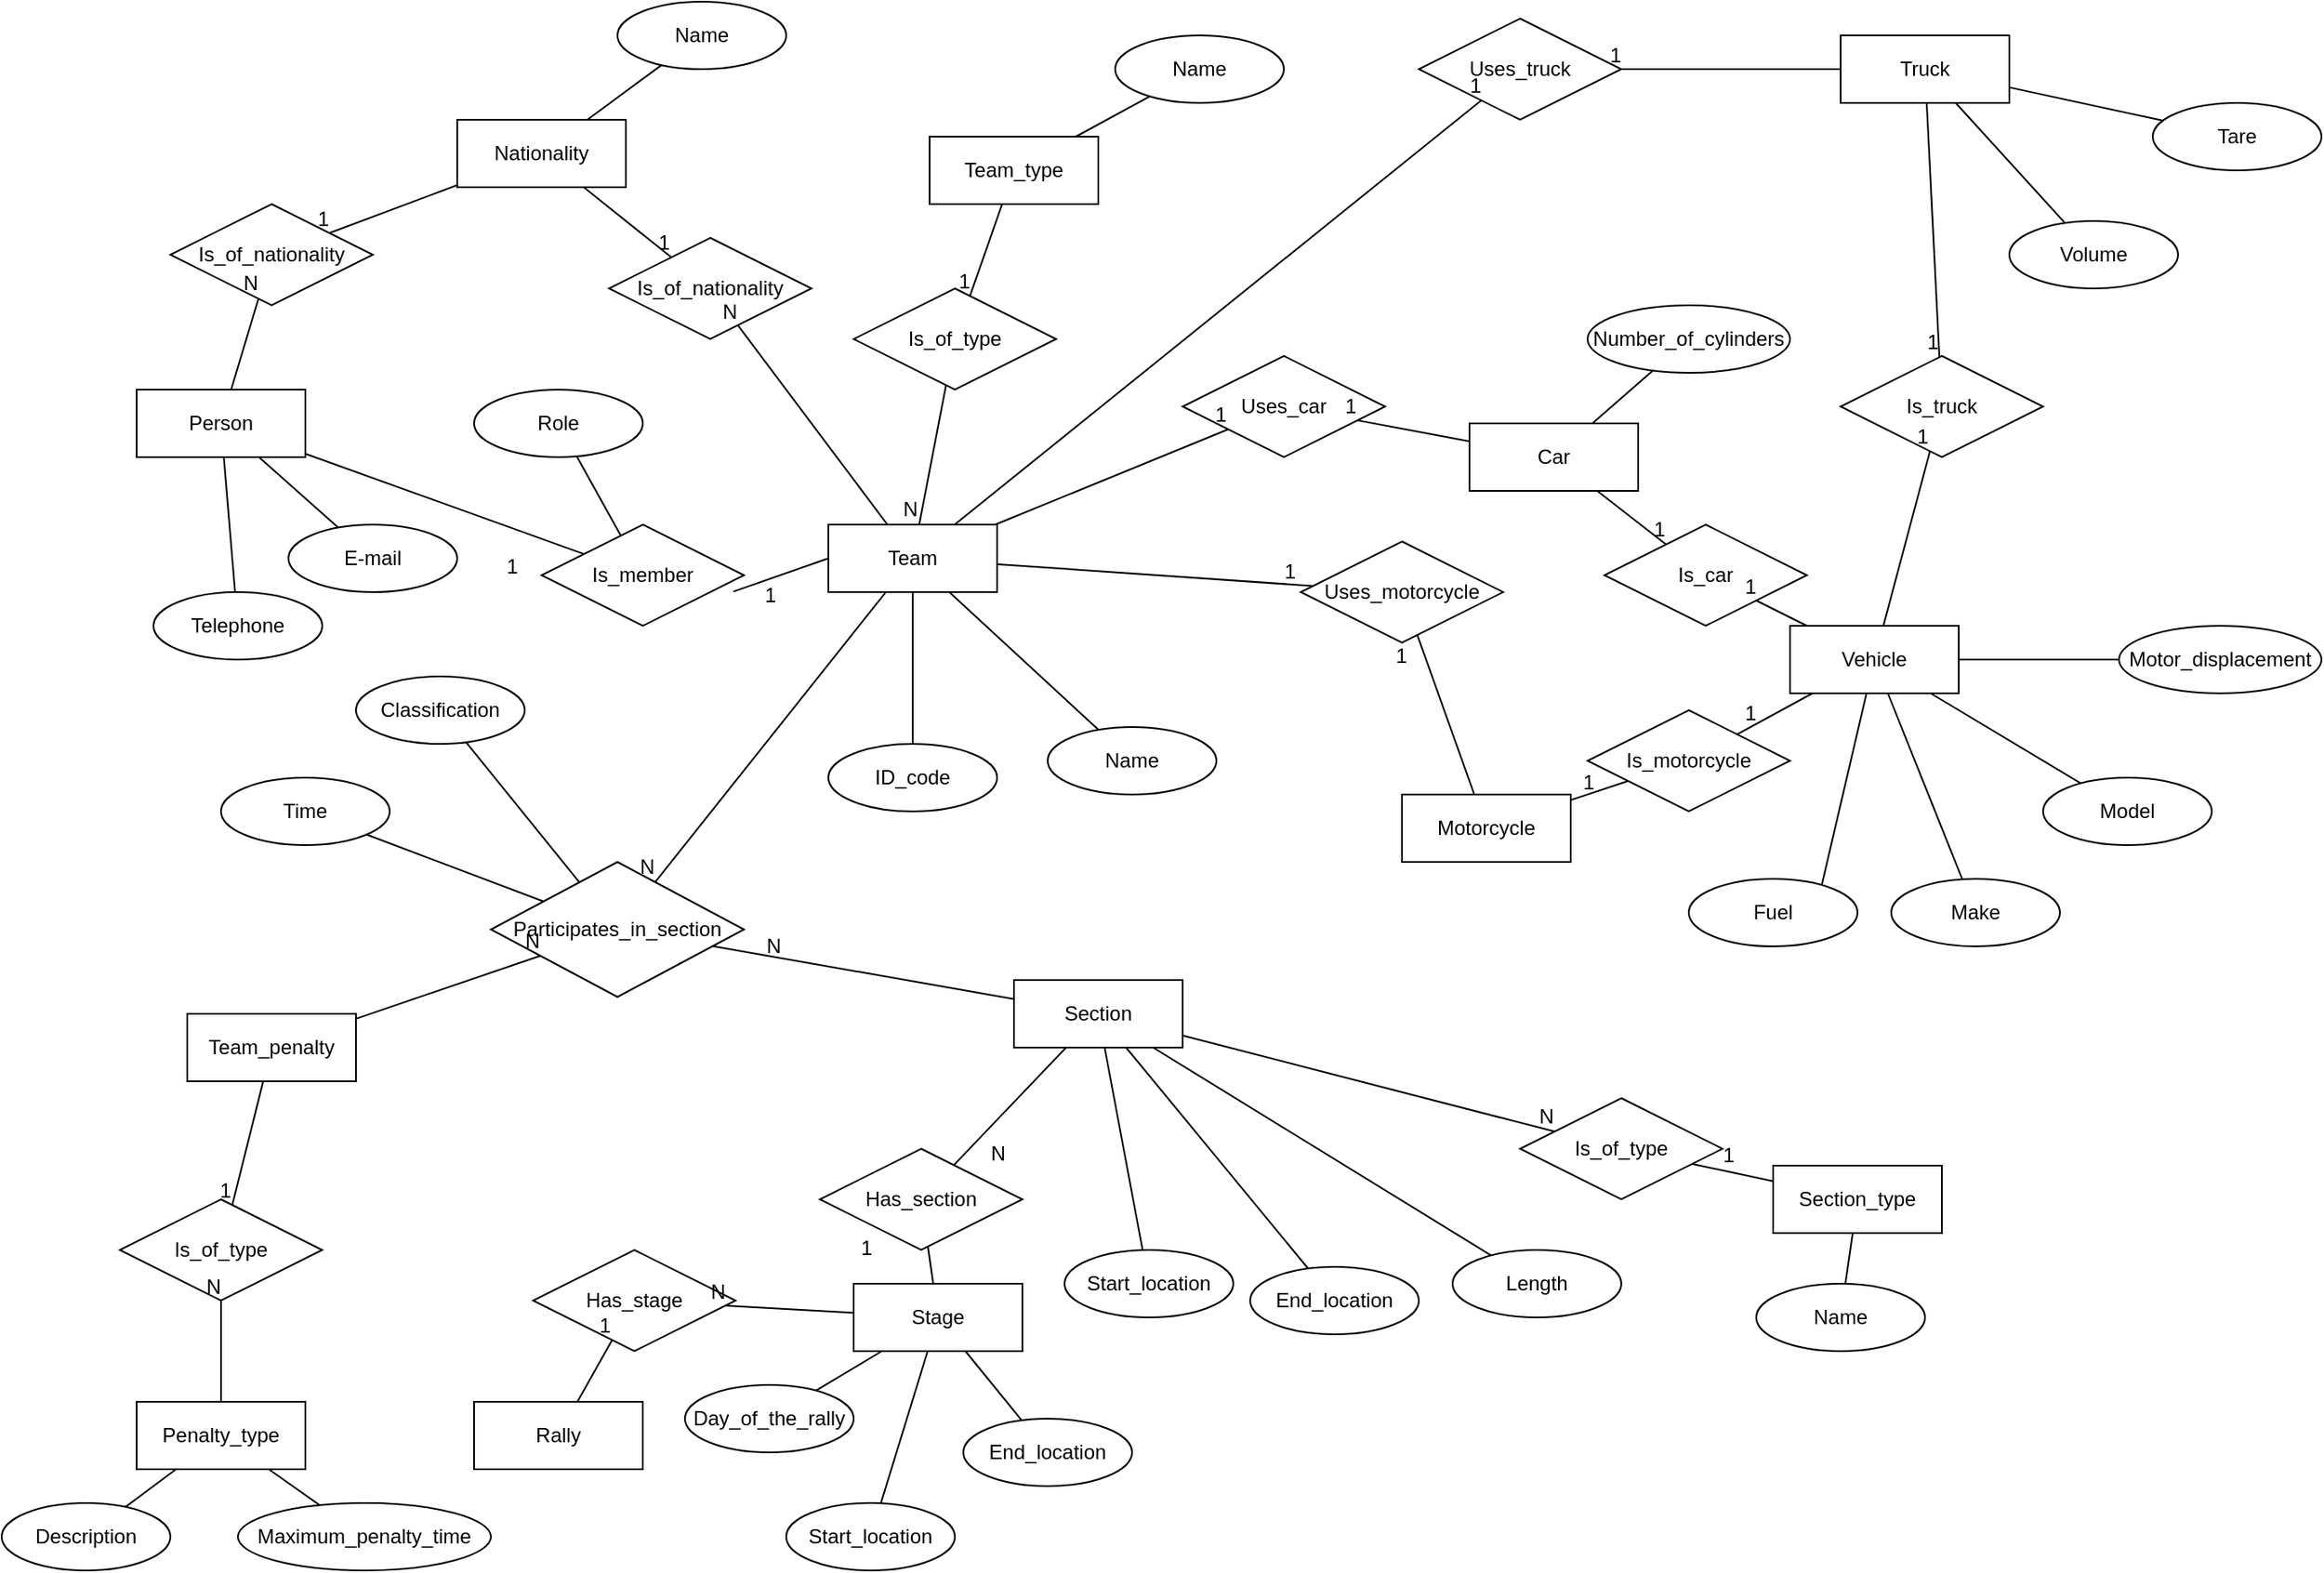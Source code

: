 <mxfile version="20.5.1" type="device"><diagram id="R2lEEEUBdFMjLlhIrx00" name="Page-1"><mxGraphModel dx="2196" dy="906" grid="1" gridSize="10" guides="1" tooltips="1" connect="1" arrows="1" fold="1" page="1" pageScale="1" pageWidth="850" pageHeight="1100" math="0" shadow="0" extFonts="Permanent Marker^https://fonts.googleapis.com/css?family=Permanent+Marker"><root><mxCell id="0"/><mxCell id="1" parent="0"/><mxCell id="WvbXsE4TF2cSyvyN0HHQ-4" value="Team" style="whiteSpace=wrap;html=1;align=center;" parent="1" vertex="1"><mxGeometry x="-360" y="350" width="100" height="40" as="geometry"/></mxCell><mxCell id="WvbXsE4TF2cSyvyN0HHQ-5" value="ID_code" style="ellipse;whiteSpace=wrap;html=1;align=center;" parent="1" vertex="1"><mxGeometry x="-360" y="480" width="100" height="40" as="geometry"/></mxCell><mxCell id="WvbXsE4TF2cSyvyN0HHQ-6" value="" style="endArrow=none;html=1;rounded=0;" parent="1" source="WvbXsE4TF2cSyvyN0HHQ-4" target="WvbXsE4TF2cSyvyN0HHQ-5" edge="1"><mxGeometry relative="1" as="geometry"><mxPoint x="-284.85" y="480" as="sourcePoint"/><mxPoint x="-429.997" y="590.903" as="targetPoint"/></mxGeometry></mxCell><mxCell id="WvbXsE4TF2cSyvyN0HHQ-7" value="Name" style="ellipse;whiteSpace=wrap;html=1;align=center;" parent="1" vertex="1"><mxGeometry x="-230" y="470" width="100" height="40" as="geometry"/></mxCell><mxCell id="WvbXsE4TF2cSyvyN0HHQ-9" value="" style="endArrow=none;html=1;rounded=0;" parent="1" source="WvbXsE4TF2cSyvyN0HHQ-4" target="WvbXsE4TF2cSyvyN0HHQ-7" edge="1"><mxGeometry relative="1" as="geometry"><mxPoint x="-94.85" y="530" as="sourcePoint"/><mxPoint x="65.15" y="530" as="targetPoint"/></mxGeometry></mxCell><mxCell id="WvbXsE4TF2cSyvyN0HHQ-20" value="Vehicle" style="whiteSpace=wrap;html=1;align=center;" parent="1" vertex="1"><mxGeometry x="210" y="410" width="100" height="40" as="geometry"/></mxCell><mxCell id="WvbXsE4TF2cSyvyN0HHQ-21" value="Make" style="ellipse;whiteSpace=wrap;html=1;align=center;" parent="1" vertex="1"><mxGeometry x="270" y="560" width="100" height="40" as="geometry"/></mxCell><mxCell id="WvbXsE4TF2cSyvyN0HHQ-23" value="Model" style="ellipse;whiteSpace=wrap;html=1;align=center;" parent="1" vertex="1"><mxGeometry x="360" y="500" width="100" height="40" as="geometry"/></mxCell><mxCell id="WvbXsE4TF2cSyvyN0HHQ-24" value="Motor_displacement" style="ellipse;whiteSpace=wrap;html=1;align=center;" parent="1" vertex="1"><mxGeometry x="405" y="410" width="120" height="40" as="geometry"/></mxCell><mxCell id="WvbXsE4TF2cSyvyN0HHQ-26" value="Fuel&lt;br&gt;" style="ellipse;whiteSpace=wrap;html=1;align=center;" parent="1" vertex="1"><mxGeometry x="150" y="560" width="100" height="40" as="geometry"/></mxCell><mxCell id="WvbXsE4TF2cSyvyN0HHQ-28" value="" style="endArrow=none;html=1;rounded=0;exitX=0.789;exitY=0.083;exitDx=0;exitDy=0;exitPerimeter=0;" parent="1" source="WvbXsE4TF2cSyvyN0HHQ-26" target="WvbXsE4TF2cSyvyN0HHQ-20" edge="1"><mxGeometry relative="1" as="geometry"><mxPoint x="-415.15" y="610" as="sourcePoint"/><mxPoint x="-365.15" y="720" as="targetPoint"/></mxGeometry></mxCell><mxCell id="WvbXsE4TF2cSyvyN0HHQ-29" value="" style="endArrow=none;html=1;rounded=0;" parent="1" source="WvbXsE4TF2cSyvyN0HHQ-20" target="WvbXsE4TF2cSyvyN0HHQ-21" edge="1"><mxGeometry relative="1" as="geometry"><mxPoint x="-415.15" y="610" as="sourcePoint"/><mxPoint x="-255.15" y="610" as="targetPoint"/></mxGeometry></mxCell><mxCell id="WvbXsE4TF2cSyvyN0HHQ-31" value="" style="endArrow=none;html=1;rounded=0;" parent="1" source="WvbXsE4TF2cSyvyN0HHQ-20" target="WvbXsE4TF2cSyvyN0HHQ-23" edge="1"><mxGeometry relative="1" as="geometry"><mxPoint x="-415.15" y="610" as="sourcePoint"/><mxPoint x="-255.15" y="610" as="targetPoint"/></mxGeometry></mxCell><mxCell id="WvbXsE4TF2cSyvyN0HHQ-33" value="" style="endArrow=none;html=1;rounded=0;" parent="1" source="WvbXsE4TF2cSyvyN0HHQ-20" target="WvbXsE4TF2cSyvyN0HHQ-24" edge="1"><mxGeometry relative="1" as="geometry"><mxPoint x="-415.15" y="610" as="sourcePoint"/><mxPoint x="-255.15" y="610" as="targetPoint"/></mxGeometry></mxCell><mxCell id="WvbXsE4TF2cSyvyN0HHQ-39" value="Truck" style="whiteSpace=wrap;html=1;align=center;" parent="1" vertex="1"><mxGeometry x="240" y="60" width="100" height="40" as="geometry"/></mxCell><mxCell id="WvbXsE4TF2cSyvyN0HHQ-40" value="Tare" style="ellipse;whiteSpace=wrap;html=1;align=center;" parent="1" vertex="1"><mxGeometry x="425" y="100" width="100" height="40" as="geometry"/></mxCell><mxCell id="WvbXsE4TF2cSyvyN0HHQ-41" value="Volume" style="ellipse;whiteSpace=wrap;html=1;align=center;" parent="1" vertex="1"><mxGeometry x="340" y="170" width="100" height="40" as="geometry"/></mxCell><mxCell id="WvbXsE4TF2cSyvyN0HHQ-42" value="" style="endArrow=none;html=1;rounded=0;" parent="1" source="WvbXsE4TF2cSyvyN0HHQ-39" target="WvbXsE4TF2cSyvyN0HHQ-40" edge="1"><mxGeometry relative="1" as="geometry"><mxPoint x="-160" y="610" as="sourcePoint"/><mxPoint y="610" as="targetPoint"/></mxGeometry></mxCell><mxCell id="WvbXsE4TF2cSyvyN0HHQ-43" value="" style="endArrow=none;html=1;rounded=0;" parent="1" source="WvbXsE4TF2cSyvyN0HHQ-41" target="WvbXsE4TF2cSyvyN0HHQ-39" edge="1"><mxGeometry relative="1" as="geometry"><mxPoint x="-160" y="610" as="sourcePoint"/><mxPoint y="610" as="targetPoint"/></mxGeometry></mxCell><mxCell id="WvbXsE4TF2cSyvyN0HHQ-44" value="Car" style="whiteSpace=wrap;html=1;align=center;" parent="1" vertex="1"><mxGeometry x="20" y="290" width="100" height="40" as="geometry"/></mxCell><mxCell id="WvbXsE4TF2cSyvyN0HHQ-45" value="Number_of_cylinders" style="ellipse;whiteSpace=wrap;html=1;align=center;" parent="1" vertex="1"><mxGeometry x="90" y="220" width="120" height="40" as="geometry"/></mxCell><mxCell id="WvbXsE4TF2cSyvyN0HHQ-47" value="" style="endArrow=none;html=1;rounded=0;" parent="1" source="WvbXsE4TF2cSyvyN0HHQ-44" target="WvbXsE4TF2cSyvyN0HHQ-45" edge="1"><mxGeometry relative="1" as="geometry"><mxPoint x="-940" y="600" as="sourcePoint"/><mxPoint x="-780" y="600" as="targetPoint"/></mxGeometry></mxCell><mxCell id="WvbXsE4TF2cSyvyN0HHQ-48" value="Is_car" style="shape=rhombus;perimeter=rhombusPerimeter;whiteSpace=wrap;html=1;align=center;" parent="1" vertex="1"><mxGeometry x="100" y="350" width="120" height="60" as="geometry"/></mxCell><mxCell id="WvbXsE4TF2cSyvyN0HHQ-52" value="" style="endArrow=none;html=1;rounded=0;" parent="1" source="WvbXsE4TF2cSyvyN0HHQ-20" target="WvbXsE4TF2cSyvyN0HHQ-48" edge="1"><mxGeometry relative="1" as="geometry"><mxPoint x="-420" y="690" as="sourcePoint"/><mxPoint x="-260" y="690" as="targetPoint"/></mxGeometry></mxCell><mxCell id="WvbXsE4TF2cSyvyN0HHQ-53" value="1" style="resizable=0;html=1;align=right;verticalAlign=bottom;" parent="WvbXsE4TF2cSyvyN0HHQ-52" connectable="0" vertex="1"><mxGeometry x="1" relative="1" as="geometry"/></mxCell><mxCell id="WvbXsE4TF2cSyvyN0HHQ-54" value="" style="endArrow=none;html=1;rounded=0;" parent="1" source="WvbXsE4TF2cSyvyN0HHQ-44" target="WvbXsE4TF2cSyvyN0HHQ-48" edge="1"><mxGeometry relative="1" as="geometry"><mxPoint x="-420" y="690" as="sourcePoint"/><mxPoint x="-600" y="730" as="targetPoint"/></mxGeometry></mxCell><mxCell id="WvbXsE4TF2cSyvyN0HHQ-55" value="1" style="resizable=0;html=1;align=right;verticalAlign=bottom;" parent="WvbXsE4TF2cSyvyN0HHQ-54" connectable="0" vertex="1"><mxGeometry x="1" relative="1" as="geometry"/></mxCell><mxCell id="WvbXsE4TF2cSyvyN0HHQ-58" value="Is_truck" style="shape=rhombus;perimeter=rhombusPerimeter;whiteSpace=wrap;html=1;align=center;" parent="1" vertex="1"><mxGeometry x="240" y="250" width="120" height="60" as="geometry"/></mxCell><mxCell id="WvbXsE4TF2cSyvyN0HHQ-59" value="" style="endArrow=none;html=1;rounded=0;" parent="1" source="WvbXsE4TF2cSyvyN0HHQ-20" target="WvbXsE4TF2cSyvyN0HHQ-58" edge="1"><mxGeometry relative="1" as="geometry"><mxPoint x="-420" y="690" as="sourcePoint"/><mxPoint x="-260" y="690" as="targetPoint"/></mxGeometry></mxCell><mxCell id="WvbXsE4TF2cSyvyN0HHQ-60" value="1" style="resizable=0;html=1;align=right;verticalAlign=bottom;" parent="WvbXsE4TF2cSyvyN0HHQ-59" connectable="0" vertex="1"><mxGeometry x="1" relative="1" as="geometry"/></mxCell><mxCell id="WvbXsE4TF2cSyvyN0HHQ-61" value="" style="endArrow=none;html=1;rounded=0;" parent="1" source="WvbXsE4TF2cSyvyN0HHQ-39" target="WvbXsE4TF2cSyvyN0HHQ-58" edge="1"><mxGeometry relative="1" as="geometry"><mxPoint x="-420" y="690" as="sourcePoint"/><mxPoint x="-260" y="690" as="targetPoint"/></mxGeometry></mxCell><mxCell id="WvbXsE4TF2cSyvyN0HHQ-62" value="1" style="resizable=0;html=1;align=right;verticalAlign=bottom;" parent="WvbXsE4TF2cSyvyN0HHQ-61" connectable="0" vertex="1"><mxGeometry x="1" relative="1" as="geometry"/></mxCell><mxCell id="WvbXsE4TF2cSyvyN0HHQ-63" value="Person" style="whiteSpace=wrap;html=1;align=center;" parent="1" vertex="1"><mxGeometry x="-770" y="270" width="100" height="40" as="geometry"/></mxCell><mxCell id="WvbXsE4TF2cSyvyN0HHQ-65" value="Telephone" style="ellipse;whiteSpace=wrap;html=1;align=center;" parent="1" vertex="1"><mxGeometry x="-760" y="390" width="100" height="40" as="geometry"/></mxCell><mxCell id="WvbXsE4TF2cSyvyN0HHQ-66" value="E-mail" style="ellipse;whiteSpace=wrap;html=1;align=center;" parent="1" vertex="1"><mxGeometry x="-680" y="350" width="100" height="40" as="geometry"/></mxCell><mxCell id="WvbXsE4TF2cSyvyN0HHQ-68" value="" style="endArrow=none;html=1;rounded=0;" parent="1" source="WvbXsE4TF2cSyvyN0HHQ-63" target="WvbXsE4TF2cSyvyN0HHQ-65" edge="1"><mxGeometry relative="1" as="geometry"><mxPoint x="-420" y="690" as="sourcePoint"/><mxPoint x="-260" y="690" as="targetPoint"/></mxGeometry></mxCell><mxCell id="WvbXsE4TF2cSyvyN0HHQ-71" value="" style="endArrow=none;html=1;rounded=0;" parent="1" source="WvbXsE4TF2cSyvyN0HHQ-63" target="WvbXsE4TF2cSyvyN0HHQ-66" edge="1"><mxGeometry relative="1" as="geometry"><mxPoint x="-420" y="690" as="sourcePoint"/><mxPoint x="-260" y="690" as="targetPoint"/></mxGeometry></mxCell><mxCell id="WvbXsE4TF2cSyvyN0HHQ-72" value="Is_member" style="shape=rhombus;perimeter=rhombusPerimeter;whiteSpace=wrap;html=1;align=center;" parent="1" vertex="1"><mxGeometry x="-530" y="350" width="120" height="60" as="geometry"/></mxCell><mxCell id="WvbXsE4TF2cSyvyN0HHQ-73" value="" style="endArrow=none;html=1;rounded=0;" parent="1" source="WvbXsE4TF2cSyvyN0HHQ-63" target="WvbXsE4TF2cSyvyN0HHQ-72" edge="1"><mxGeometry relative="1" as="geometry"><mxPoint x="-420" y="570" as="sourcePoint"/><mxPoint x="-260" y="570" as="targetPoint"/></mxGeometry></mxCell><mxCell id="WvbXsE4TF2cSyvyN0HHQ-74" value="1" style="resizable=0;html=1;align=right;verticalAlign=bottom;" parent="WvbXsE4TF2cSyvyN0HHQ-73" connectable="0" vertex="1"><mxGeometry x="1" relative="1" as="geometry"><mxPoint x="-39" y="16" as="offset"/></mxGeometry></mxCell><mxCell id="WvbXsE4TF2cSyvyN0HHQ-83" value="" style="endArrow=none;html=1;rounded=0;entryX=0.948;entryY=0.661;entryDx=0;entryDy=0;entryPerimeter=0;exitX=0;exitY=0.5;exitDx=0;exitDy=0;" parent="1" source="WvbXsE4TF2cSyvyN0HHQ-4" target="WvbXsE4TF2cSyvyN0HHQ-72" edge="1"><mxGeometry relative="1" as="geometry"><mxPoint x="-300" y="400" as="sourcePoint"/><mxPoint x="-140" y="400" as="targetPoint"/></mxGeometry></mxCell><mxCell id="WvbXsE4TF2cSyvyN0HHQ-84" value="1" style="resizable=0;html=1;align=right;verticalAlign=bottom;" parent="WvbXsE4TF2cSyvyN0HHQ-83" connectable="0" vertex="1"><mxGeometry x="1" relative="1" as="geometry"><mxPoint x="26" y="11" as="offset"/></mxGeometry></mxCell><mxCell id="WvbXsE4TF2cSyvyN0HHQ-124" value="Motorcycle" style="whiteSpace=wrap;html=1;align=center;" parent="1" vertex="1"><mxGeometry x="-20" y="510" width="100" height="40" as="geometry"/></mxCell><mxCell id="WvbXsE4TF2cSyvyN0HHQ-129" value="Is_motorcycle" style="shape=rhombus;perimeter=rhombusPerimeter;whiteSpace=wrap;html=1;align=center;" parent="1" vertex="1"><mxGeometry x="90" y="460" width="120" height="60" as="geometry"/></mxCell><mxCell id="WvbXsE4TF2cSyvyN0HHQ-130" value="" style="endArrow=none;html=1;rounded=0;" parent="1" source="WvbXsE4TF2cSyvyN0HHQ-20" target="WvbXsE4TF2cSyvyN0HHQ-129" edge="1"><mxGeometry relative="1" as="geometry"><mxPoint x="-340" y="410" as="sourcePoint"/><mxPoint x="-180" y="410" as="targetPoint"/></mxGeometry></mxCell><mxCell id="WvbXsE4TF2cSyvyN0HHQ-131" value="1" style="resizable=0;html=1;align=right;verticalAlign=bottom;" parent="WvbXsE4TF2cSyvyN0HHQ-130" connectable="0" vertex="1"><mxGeometry x="1" relative="1" as="geometry"><mxPoint x="12" y="-4" as="offset"/></mxGeometry></mxCell><mxCell id="WvbXsE4TF2cSyvyN0HHQ-132" value="" style="endArrow=none;html=1;rounded=0;" parent="1" source="WvbXsE4TF2cSyvyN0HHQ-124" target="WvbXsE4TF2cSyvyN0HHQ-129" edge="1"><mxGeometry relative="1" as="geometry"><mxPoint x="-340" y="410" as="sourcePoint"/><mxPoint x="-180" y="410" as="targetPoint"/></mxGeometry></mxCell><mxCell id="WvbXsE4TF2cSyvyN0HHQ-133" value="1" style="resizable=0;html=1;align=right;verticalAlign=bottom;" parent="WvbXsE4TF2cSyvyN0HHQ-132" connectable="0" vertex="1"><mxGeometry x="1" relative="1" as="geometry"><mxPoint x="-20" y="10" as="offset"/></mxGeometry></mxCell><mxCell id="WvbXsE4TF2cSyvyN0HHQ-134" value="Uses_motorcycle" style="shape=rhombus;perimeter=rhombusPerimeter;whiteSpace=wrap;html=1;align=center;" parent="1" vertex="1"><mxGeometry x="-80" y="360" width="120" height="60" as="geometry"/></mxCell><mxCell id="WvbXsE4TF2cSyvyN0HHQ-136" value="" style="endArrow=none;html=1;rounded=0;" parent="1" source="WvbXsE4TF2cSyvyN0HHQ-124" target="WvbXsE4TF2cSyvyN0HHQ-134" edge="1"><mxGeometry relative="1" as="geometry"><mxPoint x="-470" y="460" as="sourcePoint"/><mxPoint x="-310" y="460" as="targetPoint"/></mxGeometry></mxCell><mxCell id="WvbXsE4TF2cSyvyN0HHQ-137" value="1" style="resizable=0;html=1;align=right;verticalAlign=bottom;" parent="WvbXsE4TF2cSyvyN0HHQ-136" connectable="0" vertex="1"><mxGeometry x="1" relative="1" as="geometry"><mxPoint x="-6" y="21" as="offset"/></mxGeometry></mxCell><mxCell id="WvbXsE4TF2cSyvyN0HHQ-138" value="" style="endArrow=none;html=1;rounded=0;" parent="1" source="WvbXsE4TF2cSyvyN0HHQ-4" target="WvbXsE4TF2cSyvyN0HHQ-134" edge="1"><mxGeometry relative="1" as="geometry"><mxPoint x="12" y="420" as="sourcePoint"/><mxPoint x="-120" y="460" as="targetPoint"/></mxGeometry></mxCell><mxCell id="WvbXsE4TF2cSyvyN0HHQ-139" value="1" style="resizable=0;html=1;align=right;verticalAlign=bottom;" parent="WvbXsE4TF2cSyvyN0HHQ-138" connectable="0" vertex="1"><mxGeometry x="1" relative="1" as="geometry"><mxPoint x="-10" as="offset"/></mxGeometry></mxCell><mxCell id="WvbXsE4TF2cSyvyN0HHQ-142" value="Uses_car" style="shape=rhombus;perimeter=rhombusPerimeter;whiteSpace=wrap;html=1;align=center;" parent="1" vertex="1"><mxGeometry x="-150" y="250" width="120" height="60" as="geometry"/></mxCell><mxCell id="WvbXsE4TF2cSyvyN0HHQ-143" value="" style="endArrow=none;html=1;rounded=0;" parent="1" source="WvbXsE4TF2cSyvyN0HHQ-44" target="WvbXsE4TF2cSyvyN0HHQ-142" edge="1"><mxGeometry relative="1" as="geometry"><mxPoint x="-100" y="210" as="sourcePoint"/><mxPoint x="60" y="210" as="targetPoint"/></mxGeometry></mxCell><mxCell id="WvbXsE4TF2cSyvyN0HHQ-144" value="1" style="resizable=0;html=1;align=right;verticalAlign=bottom;" parent="WvbXsE4TF2cSyvyN0HHQ-143" connectable="0" vertex="1"><mxGeometry x="1" relative="1" as="geometry"/></mxCell><mxCell id="WvbXsE4TF2cSyvyN0HHQ-145" value="" style="endArrow=none;html=1;rounded=0;" parent="1" source="WvbXsE4TF2cSyvyN0HHQ-4" target="WvbXsE4TF2cSyvyN0HHQ-142" edge="1"><mxGeometry relative="1" as="geometry"><mxPoint x="-226" y="200" as="sourcePoint"/><mxPoint x="60" y="210" as="targetPoint"/></mxGeometry></mxCell><mxCell id="WvbXsE4TF2cSyvyN0HHQ-146" value="1" style="resizable=0;html=1;align=right;verticalAlign=bottom;" parent="WvbXsE4TF2cSyvyN0HHQ-145" connectable="0" vertex="1"><mxGeometry x="1" relative="1" as="geometry"/></mxCell><mxCell id="WvbXsE4TF2cSyvyN0HHQ-147" value="Uses_truck" style="shape=rhombus;perimeter=rhombusPerimeter;whiteSpace=wrap;html=1;align=center;" parent="1" vertex="1"><mxGeometry x="-10" y="50" width="120" height="60" as="geometry"/></mxCell><mxCell id="WvbXsE4TF2cSyvyN0HHQ-148" value="" style="endArrow=none;html=1;rounded=0;" parent="1" source="WvbXsE4TF2cSyvyN0HHQ-39" target="WvbXsE4TF2cSyvyN0HHQ-147" edge="1"><mxGeometry relative="1" as="geometry"><mxPoint x="-10" y="330" as="sourcePoint"/><mxPoint x="150" y="330" as="targetPoint"/></mxGeometry></mxCell><mxCell id="WvbXsE4TF2cSyvyN0HHQ-149" value="1" style="resizable=0;html=1;align=right;verticalAlign=bottom;" parent="WvbXsE4TF2cSyvyN0HHQ-148" connectable="0" vertex="1"><mxGeometry x="1" relative="1" as="geometry"/></mxCell><mxCell id="WvbXsE4TF2cSyvyN0HHQ-150" value="" style="endArrow=none;html=1;rounded=0;" parent="1" source="WvbXsE4TF2cSyvyN0HHQ-4" target="WvbXsE4TF2cSyvyN0HHQ-147" edge="1"><mxGeometry relative="1" as="geometry"><mxPoint x="-190" y="71.724" as="sourcePoint"/><mxPoint x="150" y="330" as="targetPoint"/></mxGeometry></mxCell><mxCell id="WvbXsE4TF2cSyvyN0HHQ-151" value="1" style="resizable=0;html=1;align=right;verticalAlign=bottom;" parent="WvbXsE4TF2cSyvyN0HHQ-150" connectable="0" vertex="1"><mxGeometry x="1" relative="1" as="geometry"/></mxCell><mxCell id="WvbXsE4TF2cSyvyN0HHQ-152" value="Rally" style="whiteSpace=wrap;html=1;align=center;" parent="1" vertex="1"><mxGeometry x="-570" y="870" width="100" height="40" as="geometry"/></mxCell><mxCell id="WvbXsE4TF2cSyvyN0HHQ-153" value="Stage" style="whiteSpace=wrap;html=1;align=center;" parent="1" vertex="1"><mxGeometry x="-345" y="800" width="100" height="40" as="geometry"/></mxCell><mxCell id="WvbXsE4TF2cSyvyN0HHQ-156" value="Day_of_the_rally" style="ellipse;whiteSpace=wrap;html=1;align=center;" parent="1" vertex="1"><mxGeometry x="-445" y="860" width="100" height="40" as="geometry"/></mxCell><mxCell id="WvbXsE4TF2cSyvyN0HHQ-158" value="" style="endArrow=none;html=1;rounded=0;" parent="1" source="WvbXsE4TF2cSyvyN0HHQ-153" target="WvbXsE4TF2cSyvyN0HHQ-156" edge="1"><mxGeometry relative="1" as="geometry"><mxPoint x="-105" y="690" as="sourcePoint"/><mxPoint x="55" y="690" as="targetPoint"/></mxGeometry></mxCell><mxCell id="WvbXsE4TF2cSyvyN0HHQ-159" value="Start_location" style="ellipse;whiteSpace=wrap;html=1;align=center;" parent="1" vertex="1"><mxGeometry x="-385" y="930" width="100" height="40" as="geometry"/></mxCell><mxCell id="WvbXsE4TF2cSyvyN0HHQ-160" value="End_location" style="ellipse;whiteSpace=wrap;html=1;align=center;" parent="1" vertex="1"><mxGeometry x="-280" y="880" width="100" height="40" as="geometry"/></mxCell><mxCell id="WvbXsE4TF2cSyvyN0HHQ-162" value="" style="endArrow=none;html=1;rounded=0;" parent="1" source="WvbXsE4TF2cSyvyN0HHQ-153" target="WvbXsE4TF2cSyvyN0HHQ-159" edge="1"><mxGeometry relative="1" as="geometry"><mxPoint x="-105" y="690" as="sourcePoint"/><mxPoint x="55" y="690" as="targetPoint"/></mxGeometry></mxCell><mxCell id="WvbXsE4TF2cSyvyN0HHQ-163" value="" style="endArrow=none;html=1;rounded=0;" parent="1" source="WvbXsE4TF2cSyvyN0HHQ-153" target="WvbXsE4TF2cSyvyN0HHQ-160" edge="1"><mxGeometry relative="1" as="geometry"><mxPoint x="-105" y="690" as="sourcePoint"/><mxPoint x="55" y="690" as="targetPoint"/></mxGeometry></mxCell><mxCell id="WvbXsE4TF2cSyvyN0HHQ-164" value="Section" style="whiteSpace=wrap;html=1;align=center;" parent="1" vertex="1"><mxGeometry x="-250" y="620" width="100" height="40" as="geometry"/></mxCell><mxCell id="WvbXsE4TF2cSyvyN0HHQ-165" value="Section_type" style="whiteSpace=wrap;html=1;align=center;" parent="1" vertex="1"><mxGeometry x="200" y="730" width="100" height="40" as="geometry"/></mxCell><mxCell id="WvbXsE4TF2cSyvyN0HHQ-169" value="Name" style="ellipse;whiteSpace=wrap;html=1;align=center;" parent="1" vertex="1"><mxGeometry x="190" y="800" width="100" height="40" as="geometry"/></mxCell><mxCell id="WvbXsE4TF2cSyvyN0HHQ-170" value="" style="endArrow=none;html=1;rounded=0;" parent="1" source="WvbXsE4TF2cSyvyN0HHQ-169" target="WvbXsE4TF2cSyvyN0HHQ-165" edge="1"><mxGeometry relative="1" as="geometry"><mxPoint x="-240" y="280" as="sourcePoint"/><mxPoint x="-80" y="280" as="targetPoint"/></mxGeometry></mxCell><mxCell id="WvbXsE4TF2cSyvyN0HHQ-171" value="Is_of_type" style="shape=rhombus;perimeter=rhombusPerimeter;whiteSpace=wrap;html=1;align=center;" parent="1" vertex="1"><mxGeometry x="50" y="690" width="120" height="60" as="geometry"/></mxCell><mxCell id="WvbXsE4TF2cSyvyN0HHQ-172" value="" style="endArrow=none;html=1;rounded=0;" parent="1" source="WvbXsE4TF2cSyvyN0HHQ-164" target="WvbXsE4TF2cSyvyN0HHQ-171" edge="1"><mxGeometry relative="1" as="geometry"><mxPoint x="-180" y="480" as="sourcePoint"/><mxPoint x="-20" y="480" as="targetPoint"/></mxGeometry></mxCell><mxCell id="WvbXsE4TF2cSyvyN0HHQ-173" value="N" style="resizable=0;html=1;align=right;verticalAlign=bottom;" parent="WvbXsE4TF2cSyvyN0HHQ-172" connectable="0" vertex="1"><mxGeometry x="1" relative="1" as="geometry"/></mxCell><mxCell id="WvbXsE4TF2cSyvyN0HHQ-174" value="" style="endArrow=none;html=1;rounded=0;" parent="1" source="WvbXsE4TF2cSyvyN0HHQ-165" target="WvbXsE4TF2cSyvyN0HHQ-171" edge="1"><mxGeometry relative="1" as="geometry"><mxPoint x="-240" y="280" as="sourcePoint"/><mxPoint x="-80" y="280" as="targetPoint"/></mxGeometry></mxCell><mxCell id="WvbXsE4TF2cSyvyN0HHQ-175" value="1" style="resizable=0;html=1;align=right;verticalAlign=bottom;" parent="WvbXsE4TF2cSyvyN0HHQ-174" connectable="0" vertex="1"><mxGeometry x="1" relative="1" as="geometry"><mxPoint x="25" y="3" as="offset"/></mxGeometry></mxCell><mxCell id="WvbXsE4TF2cSyvyN0HHQ-176" value="Length" style="ellipse;whiteSpace=wrap;html=1;align=center;" parent="1" vertex="1"><mxGeometry x="10" y="780" width="100" height="40" as="geometry"/></mxCell><mxCell id="WvbXsE4TF2cSyvyN0HHQ-177" value="" style="endArrow=none;html=1;rounded=0;" parent="1" source="WvbXsE4TF2cSyvyN0HHQ-164" target="WvbXsE4TF2cSyvyN0HHQ-176" edge="1"><mxGeometry relative="1" as="geometry"><mxPoint x="-170" y="480" as="sourcePoint"/><mxPoint x="-10" y="480" as="targetPoint"/></mxGeometry></mxCell><mxCell id="WvbXsE4TF2cSyvyN0HHQ-178" value="Start_location" style="ellipse;whiteSpace=wrap;html=1;align=center;" parent="1" vertex="1"><mxGeometry x="-220.0" y="780" width="100" height="40" as="geometry"/></mxCell><mxCell id="WvbXsE4TF2cSyvyN0HHQ-179" value="End_location" style="ellipse;whiteSpace=wrap;html=1;align=center;" parent="1" vertex="1"><mxGeometry x="-110" y="790" width="100" height="40" as="geometry"/></mxCell><mxCell id="WvbXsE4TF2cSyvyN0HHQ-180" value="" style="endArrow=none;html=1;rounded=0;" parent="1" source="WvbXsE4TF2cSyvyN0HHQ-164" target="WvbXsE4TF2cSyvyN0HHQ-179" edge="1"><mxGeometry relative="1" as="geometry"><mxPoint x="-170" y="480" as="sourcePoint"/><mxPoint x="-10" y="480" as="targetPoint"/></mxGeometry></mxCell><mxCell id="WvbXsE4TF2cSyvyN0HHQ-181" value="" style="endArrow=none;html=1;rounded=0;" parent="1" source="WvbXsE4TF2cSyvyN0HHQ-164" target="WvbXsE4TF2cSyvyN0HHQ-178" edge="1"><mxGeometry relative="1" as="geometry"><mxPoint x="-170" y="480" as="sourcePoint"/><mxPoint x="-10" y="480" as="targetPoint"/></mxGeometry></mxCell><mxCell id="WvbXsE4TF2cSyvyN0HHQ-182" value="Has_section" style="shape=rhombus;perimeter=rhombusPerimeter;whiteSpace=wrap;html=1;align=center;" parent="1" vertex="1"><mxGeometry x="-365" y="720" width="120" height="60" as="geometry"/></mxCell><mxCell id="WvbXsE4TF2cSyvyN0HHQ-183" value="" style="endArrow=none;html=1;rounded=0;" parent="1" source="WvbXsE4TF2cSyvyN0HHQ-164" target="WvbXsE4TF2cSyvyN0HHQ-182" edge="1"><mxGeometry relative="1" as="geometry"><mxPoint x="-170" y="480" as="sourcePoint"/><mxPoint x="-10" y="480" as="targetPoint"/></mxGeometry></mxCell><mxCell id="WvbXsE4TF2cSyvyN0HHQ-184" value="N" style="resizable=0;html=1;align=right;verticalAlign=bottom;" parent="WvbXsE4TF2cSyvyN0HHQ-183" connectable="0" vertex="1"><mxGeometry x="1" relative="1" as="geometry"><mxPoint x="31" y="2" as="offset"/></mxGeometry></mxCell><mxCell id="WvbXsE4TF2cSyvyN0HHQ-185" value="" style="endArrow=none;html=1;rounded=0;" parent="1" source="WvbXsE4TF2cSyvyN0HHQ-153" target="WvbXsE4TF2cSyvyN0HHQ-182" edge="1"><mxGeometry relative="1" as="geometry"><mxPoint x="-135" y="570" as="sourcePoint"/><mxPoint x="-374.667" y="692.667" as="targetPoint"/></mxGeometry></mxCell><mxCell id="WvbXsE4TF2cSyvyN0HHQ-186" value="1" style="resizable=0;html=1;align=right;verticalAlign=bottom;" parent="WvbXsE4TF2cSyvyN0HHQ-185" connectable="0" vertex="1"><mxGeometry x="1" relative="1" as="geometry"><mxPoint x="-33" y="9" as="offset"/></mxGeometry></mxCell><mxCell id="WvbXsE4TF2cSyvyN0HHQ-187" value="Has_stage" style="shape=rhombus;perimeter=rhombusPerimeter;whiteSpace=wrap;html=1;align=center;" parent="1" vertex="1"><mxGeometry x="-535" y="780" width="120" height="60" as="geometry"/></mxCell><mxCell id="WvbXsE4TF2cSyvyN0HHQ-189" value="" style="endArrow=none;html=1;rounded=0;" parent="1" source="WvbXsE4TF2cSyvyN0HHQ-152" target="WvbXsE4TF2cSyvyN0HHQ-187" edge="1"><mxGeometry relative="1" as="geometry"><mxPoint x="-315" y="740" as="sourcePoint"/><mxPoint x="-155" y="740" as="targetPoint"/></mxGeometry></mxCell><mxCell id="WvbXsE4TF2cSyvyN0HHQ-190" value="1" style="resizable=0;html=1;align=right;verticalAlign=bottom;" parent="WvbXsE4TF2cSyvyN0HHQ-189" connectable="0" vertex="1"><mxGeometry x="1" relative="1" as="geometry"/></mxCell><mxCell id="WvbXsE4TF2cSyvyN0HHQ-191" value="" style="endArrow=none;html=1;rounded=0;" parent="1" source="WvbXsE4TF2cSyvyN0HHQ-153" target="WvbXsE4TF2cSyvyN0HHQ-187" edge="1"><mxGeometry relative="1" as="geometry"><mxPoint x="-315" y="740" as="sourcePoint"/><mxPoint x="-155" y="740" as="targetPoint"/></mxGeometry></mxCell><mxCell id="WvbXsE4TF2cSyvyN0HHQ-192" value="N" style="resizable=0;html=1;align=right;verticalAlign=bottom;" parent="WvbXsE4TF2cSyvyN0HHQ-191" connectable="0" vertex="1"><mxGeometry x="1" relative="1" as="geometry"/></mxCell><mxCell id="WvbXsE4TF2cSyvyN0HHQ-193" value="Participates_in_section" style="shape=rhombus;perimeter=rhombusPerimeter;whiteSpace=wrap;html=1;align=center;" parent="1" vertex="1"><mxGeometry x="-560" y="550" width="150" height="80" as="geometry"/></mxCell><mxCell id="WvbXsE4TF2cSyvyN0HHQ-194" value="Time" style="ellipse;whiteSpace=wrap;html=1;align=center;" parent="1" vertex="1"><mxGeometry x="-720" y="500" width="100" height="40" as="geometry"/></mxCell><mxCell id="WvbXsE4TF2cSyvyN0HHQ-195" value="" style="endArrow=none;html=1;rounded=0;" parent="1" source="WvbXsE4TF2cSyvyN0HHQ-193" target="WvbXsE4TF2cSyvyN0HHQ-194" edge="1"><mxGeometry relative="1" as="geometry"><mxPoint x="-430" y="590" as="sourcePoint"/><mxPoint x="-270" y="590" as="targetPoint"/></mxGeometry></mxCell><mxCell id="WvbXsE4TF2cSyvyN0HHQ-196" value="Classification" style="ellipse;whiteSpace=wrap;html=1;align=center;" parent="1" vertex="1"><mxGeometry x="-640" y="440" width="100" height="40" as="geometry"/></mxCell><mxCell id="WvbXsE4TF2cSyvyN0HHQ-197" value="" style="endArrow=none;html=1;rounded=0;" parent="1" source="WvbXsE4TF2cSyvyN0HHQ-196" target="WvbXsE4TF2cSyvyN0HHQ-193" edge="1"><mxGeometry relative="1" as="geometry"><mxPoint x="-430" y="590" as="sourcePoint"/><mxPoint x="-270" y="590" as="targetPoint"/></mxGeometry></mxCell><mxCell id="WvbXsE4TF2cSyvyN0HHQ-198" value="Penalty_type" style="whiteSpace=wrap;html=1;align=center;" parent="1" vertex="1"><mxGeometry x="-770" y="870" width="100" height="40" as="geometry"/></mxCell><mxCell id="WvbXsE4TF2cSyvyN0HHQ-199" value="" style="endArrow=none;html=1;rounded=0;" parent="1" source="WvbXsE4TF2cSyvyN0HHQ-4" target="WvbXsE4TF2cSyvyN0HHQ-193" edge="1"><mxGeometry relative="1" as="geometry"><mxPoint x="-310" y="680" as="sourcePoint"/><mxPoint x="-150" y="680" as="targetPoint"/></mxGeometry></mxCell><mxCell id="WvbXsE4TF2cSyvyN0HHQ-200" value="N" style="resizable=0;html=1;align=right;verticalAlign=bottom;" parent="WvbXsE4TF2cSyvyN0HHQ-199" connectable="0" vertex="1"><mxGeometry x="1" relative="1" as="geometry"/></mxCell><mxCell id="WvbXsE4TF2cSyvyN0HHQ-201" value="" style="endArrow=none;html=1;rounded=0;" parent="1" source="WvbXsE4TF2cSyvyN0HHQ-164" target="WvbXsE4TF2cSyvyN0HHQ-193" edge="1"><mxGeometry relative="1" as="geometry"><mxPoint x="-310" y="680" as="sourcePoint"/><mxPoint x="-150" y="680" as="targetPoint"/></mxGeometry></mxCell><mxCell id="WvbXsE4TF2cSyvyN0HHQ-202" value="N" style="resizable=0;html=1;align=right;verticalAlign=bottom;" parent="WvbXsE4TF2cSyvyN0HHQ-201" connectable="0" vertex="1"><mxGeometry x="1" relative="1" as="geometry"><mxPoint x="41" y="9" as="offset"/></mxGeometry></mxCell><mxCell id="WvbXsE4TF2cSyvyN0HHQ-204" value="Description" style="ellipse;whiteSpace=wrap;html=1;align=center;" parent="1" vertex="1"><mxGeometry x="-850" y="930" width="100" height="40" as="geometry"/></mxCell><mxCell id="WvbXsE4TF2cSyvyN0HHQ-205" value="Maximum_penalty_time" style="ellipse;whiteSpace=wrap;html=1;align=center;" parent="1" vertex="1"><mxGeometry x="-710" y="930" width="150" height="40" as="geometry"/></mxCell><mxCell id="WvbXsE4TF2cSyvyN0HHQ-206" value="" style="endArrow=none;html=1;rounded=0;" parent="1" source="WvbXsE4TF2cSyvyN0HHQ-204" target="WvbXsE4TF2cSyvyN0HHQ-198" edge="1"><mxGeometry relative="1" as="geometry"><mxPoint x="-350" y="580" as="sourcePoint"/><mxPoint x="-810" y="880" as="targetPoint"/></mxGeometry></mxCell><mxCell id="WvbXsE4TF2cSyvyN0HHQ-207" value="" style="endArrow=none;html=1;rounded=0;" parent="1" source="WvbXsE4TF2cSyvyN0HHQ-198" target="WvbXsE4TF2cSyvyN0HHQ-205" edge="1"><mxGeometry relative="1" as="geometry"><mxPoint x="-350" y="580" as="sourcePoint"/><mxPoint x="-190" y="580" as="targetPoint"/></mxGeometry></mxCell><mxCell id="WvbXsE4TF2cSyvyN0HHQ-208" value="Team_penalty" style="whiteSpace=wrap;html=1;align=center;" parent="1" vertex="1"><mxGeometry x="-740" y="640" width="100" height="40" as="geometry"/></mxCell><mxCell id="WvbXsE4TF2cSyvyN0HHQ-209" value="Is_of_type" style="shape=rhombus;perimeter=rhombusPerimeter;whiteSpace=wrap;html=1;align=center;" parent="1" vertex="1"><mxGeometry x="-780" y="750" width="120" height="60" as="geometry"/></mxCell><mxCell id="WvbXsE4TF2cSyvyN0HHQ-211" value="" style="endArrow=none;html=1;rounded=0;" parent="1" source="WvbXsE4TF2cSyvyN0HHQ-208" target="WvbXsE4TF2cSyvyN0HHQ-209" edge="1"><mxGeometry relative="1" as="geometry"><mxPoint x="-480" y="820" as="sourcePoint"/><mxPoint x="-550" y="710" as="targetPoint"/></mxGeometry></mxCell><mxCell id="WvbXsE4TF2cSyvyN0HHQ-212" value="1" style="resizable=0;html=1;align=right;verticalAlign=bottom;" parent="WvbXsE4TF2cSyvyN0HHQ-211" connectable="0" vertex="1"><mxGeometry x="1" relative="1" as="geometry"/></mxCell><mxCell id="WvbXsE4TF2cSyvyN0HHQ-213" value="" style="endArrow=none;html=1;rounded=0;" parent="1" source="WvbXsE4TF2cSyvyN0HHQ-198" target="WvbXsE4TF2cSyvyN0HHQ-209" edge="1"><mxGeometry relative="1" as="geometry"><mxPoint x="-320" y="680" as="sourcePoint"/><mxPoint x="-160" y="680" as="targetPoint"/></mxGeometry></mxCell><mxCell id="WvbXsE4TF2cSyvyN0HHQ-214" value="N" style="resizable=0;html=1;align=right;verticalAlign=bottom;" parent="WvbXsE4TF2cSyvyN0HHQ-213" connectable="0" vertex="1"><mxGeometry x="1" relative="1" as="geometry"/></mxCell><mxCell id="WvbXsE4TF2cSyvyN0HHQ-215" value="" style="endArrow=none;html=1;rounded=0;" parent="1" source="WvbXsE4TF2cSyvyN0HHQ-208" target="WvbXsE4TF2cSyvyN0HHQ-193" edge="1"><mxGeometry relative="1" as="geometry"><mxPoint x="-320" y="680" as="sourcePoint"/><mxPoint x="-160" y="680" as="targetPoint"/></mxGeometry></mxCell><mxCell id="WvbXsE4TF2cSyvyN0HHQ-216" value="N" style="resizable=0;html=1;align=right;verticalAlign=bottom;" parent="WvbXsE4TF2cSyvyN0HHQ-215" connectable="0" vertex="1"><mxGeometry x="1" relative="1" as="geometry"/></mxCell><mxCell id="8ZYNl7EyMXczc9-Wap3n-22" value="Team_type" style="whiteSpace=wrap;html=1;align=center;" vertex="1" parent="1"><mxGeometry x="-300" y="120" width="100" height="40" as="geometry"/></mxCell><mxCell id="8ZYNl7EyMXczc9-Wap3n-23" value="Name" style="ellipse;whiteSpace=wrap;html=1;align=center;" vertex="1" parent="1"><mxGeometry x="-190" y="60" width="100" height="40" as="geometry"/></mxCell><mxCell id="8ZYNl7EyMXczc9-Wap3n-24" value="" style="endArrow=none;html=1;rounded=0;" edge="1" parent="1" source="8ZYNl7EyMXczc9-Wap3n-22" target="8ZYNl7EyMXczc9-Wap3n-23"><mxGeometry relative="1" as="geometry"><mxPoint x="-350" y="410" as="sourcePoint"/><mxPoint x="-190" y="410" as="targetPoint"/></mxGeometry></mxCell><mxCell id="8ZYNl7EyMXczc9-Wap3n-27" value="Is_of_type" style="shape=rhombus;perimeter=rhombusPerimeter;whiteSpace=wrap;html=1;align=center;" vertex="1" parent="1"><mxGeometry x="-345" y="210" width="120" height="60" as="geometry"/></mxCell><mxCell id="8ZYNl7EyMXczc9-Wap3n-28" value="" style="endArrow=none;html=1;rounded=0;" edge="1" parent="1" source="8ZYNl7EyMXczc9-Wap3n-22" target="8ZYNl7EyMXczc9-Wap3n-27"><mxGeometry relative="1" as="geometry"><mxPoint x="-350" y="410" as="sourcePoint"/><mxPoint x="-190" y="410" as="targetPoint"/></mxGeometry></mxCell><mxCell id="8ZYNl7EyMXczc9-Wap3n-29" value="1" style="resizable=0;html=1;align=right;verticalAlign=bottom;" connectable="0" vertex="1" parent="8ZYNl7EyMXczc9-Wap3n-28"><mxGeometry x="1" relative="1" as="geometry"/></mxCell><mxCell id="8ZYNl7EyMXczc9-Wap3n-30" value="" style="endArrow=none;html=1;rounded=0;" edge="1" parent="1" source="8ZYNl7EyMXczc9-Wap3n-27" target="WvbXsE4TF2cSyvyN0HHQ-4"><mxGeometry relative="1" as="geometry"><mxPoint x="-350" y="410" as="sourcePoint"/><mxPoint x="-190" y="410" as="targetPoint"/></mxGeometry></mxCell><mxCell id="8ZYNl7EyMXczc9-Wap3n-31" value="N" style="resizable=0;html=1;align=right;verticalAlign=bottom;" connectable="0" vertex="1" parent="8ZYNl7EyMXczc9-Wap3n-30"><mxGeometry x="1" relative="1" as="geometry"/></mxCell><mxCell id="8ZYNl7EyMXczc9-Wap3n-32" value="Role" style="ellipse;whiteSpace=wrap;html=1;align=center;" vertex="1" parent="1"><mxGeometry x="-570" y="270" width="100" height="40" as="geometry"/></mxCell><mxCell id="8ZYNl7EyMXczc9-Wap3n-33" value="" style="endArrow=none;html=1;rounded=0;" edge="1" parent="1" source="WvbXsE4TF2cSyvyN0HHQ-72" target="8ZYNl7EyMXczc9-Wap3n-32"><mxGeometry relative="1" as="geometry"><mxPoint x="-350" y="410" as="sourcePoint"/><mxPoint x="-190" y="410" as="targetPoint"/></mxGeometry></mxCell><mxCell id="8ZYNl7EyMXczc9-Wap3n-34" value="Nationality" style="whiteSpace=wrap;html=1;align=center;" vertex="1" parent="1"><mxGeometry x="-580" y="110" width="100" height="40" as="geometry"/></mxCell><mxCell id="8ZYNl7EyMXczc9-Wap3n-35" value="Is_of_nationality" style="shape=rhombus;perimeter=rhombusPerimeter;whiteSpace=wrap;html=1;align=center;" vertex="1" parent="1"><mxGeometry x="-750" y="160" width="120" height="60" as="geometry"/></mxCell><mxCell id="8ZYNl7EyMXczc9-Wap3n-36" value="Is_of_nationality" style="shape=rhombus;perimeter=rhombusPerimeter;whiteSpace=wrap;html=1;align=center;" vertex="1" parent="1"><mxGeometry x="-490" y="180" width="120" height="60" as="geometry"/></mxCell><mxCell id="8ZYNl7EyMXczc9-Wap3n-38" value="" style="endArrow=none;html=1;rounded=0;" edge="1" parent="1" source="8ZYNl7EyMXczc9-Wap3n-34" target="8ZYNl7EyMXczc9-Wap3n-36"><mxGeometry relative="1" as="geometry"><mxPoint x="-310" y="510" as="sourcePoint"/><mxPoint x="-150" y="510" as="targetPoint"/></mxGeometry></mxCell><mxCell id="8ZYNl7EyMXczc9-Wap3n-39" value="1" style="resizable=0;html=1;align=right;verticalAlign=bottom;" connectable="0" vertex="1" parent="8ZYNl7EyMXczc9-Wap3n-38"><mxGeometry x="1" relative="1" as="geometry"/></mxCell><mxCell id="8ZYNl7EyMXczc9-Wap3n-40" value="" style="endArrow=none;html=1;rounded=0;" edge="1" parent="1" source="WvbXsE4TF2cSyvyN0HHQ-4" target="8ZYNl7EyMXczc9-Wap3n-36"><mxGeometry relative="1" as="geometry"><mxPoint x="-310" y="510" as="sourcePoint"/><mxPoint x="-150" y="510" as="targetPoint"/></mxGeometry></mxCell><mxCell id="8ZYNl7EyMXczc9-Wap3n-41" value="N" style="resizable=0;html=1;align=right;verticalAlign=bottom;" connectable="0" vertex="1" parent="8ZYNl7EyMXczc9-Wap3n-40"><mxGeometry x="1" relative="1" as="geometry"/></mxCell><mxCell id="8ZYNl7EyMXczc9-Wap3n-42" value="" style="endArrow=none;html=1;rounded=0;" edge="1" parent="1" source="8ZYNl7EyMXczc9-Wap3n-34" target="8ZYNl7EyMXczc9-Wap3n-35"><mxGeometry relative="1" as="geometry"><mxPoint x="-310" y="510" as="sourcePoint"/><mxPoint x="-150" y="510" as="targetPoint"/></mxGeometry></mxCell><mxCell id="8ZYNl7EyMXczc9-Wap3n-43" value="1" style="resizable=0;html=1;align=right;verticalAlign=bottom;" connectable="0" vertex="1" parent="8ZYNl7EyMXczc9-Wap3n-42"><mxGeometry x="1" relative="1" as="geometry"/></mxCell><mxCell id="8ZYNl7EyMXczc9-Wap3n-44" value="" style="endArrow=none;html=1;rounded=0;" edge="1" parent="1" source="WvbXsE4TF2cSyvyN0HHQ-63" target="8ZYNl7EyMXczc9-Wap3n-35"><mxGeometry relative="1" as="geometry"><mxPoint x="-310" y="510" as="sourcePoint"/><mxPoint x="-150" y="510" as="targetPoint"/></mxGeometry></mxCell><mxCell id="8ZYNl7EyMXczc9-Wap3n-45" value="N" style="resizable=0;html=1;align=right;verticalAlign=bottom;" connectable="0" vertex="1" parent="8ZYNl7EyMXczc9-Wap3n-44"><mxGeometry x="1" relative="1" as="geometry"/></mxCell><mxCell id="8ZYNl7EyMXczc9-Wap3n-46" value="Name" style="ellipse;whiteSpace=wrap;html=1;align=center;" vertex="1" parent="1"><mxGeometry x="-485" y="40" width="100" height="40" as="geometry"/></mxCell><mxCell id="8ZYNl7EyMXczc9-Wap3n-47" value="" style="endArrow=none;html=1;rounded=0;" edge="1" parent="1" source="8ZYNl7EyMXczc9-Wap3n-34" target="8ZYNl7EyMXczc9-Wap3n-46"><mxGeometry relative="1" as="geometry"><mxPoint x="-310" y="360" as="sourcePoint"/><mxPoint x="-150" y="360" as="targetPoint"/></mxGeometry></mxCell></root></mxGraphModel></diagram></mxfile>
